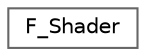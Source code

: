 digraph "类继承关系图"
{
 // LATEX_PDF_SIZE
  bgcolor="transparent";
  edge [fontname=Helvetica,fontsize=10,labelfontname=Helvetica,labelfontsize=10];
  node [fontname=Helvetica,fontsize=10,shape=box,height=0.2,width=0.4];
  rankdir="LR";
  Node0 [id="Node000000",label="F_Shader",height=0.2,width=0.4,color="grey40", fillcolor="white", style="filled",URL="$class_f___shader.html",tooltip="提供着色器的加载、设置和管理功能"];
}
